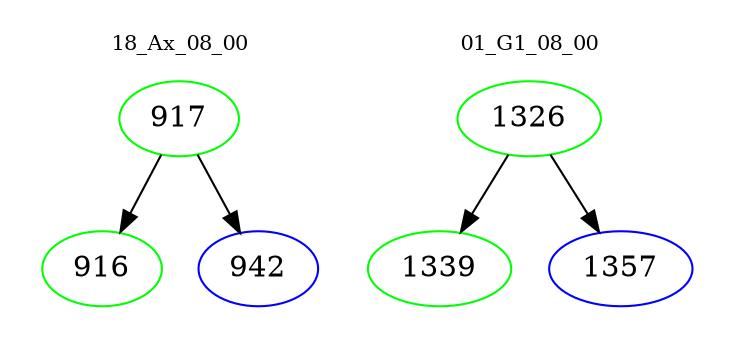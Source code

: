 digraph{
subgraph cluster_0 {
color = white
label = "18_Ax_08_00";
fontsize=10;
T0_917 [label="917", color="green"]
T0_917 -> T0_916 [color="black"]
T0_916 [label="916", color="green"]
T0_917 -> T0_942 [color="black"]
T0_942 [label="942", color="blue"]
}
subgraph cluster_1 {
color = white
label = "01_G1_08_00";
fontsize=10;
T1_1326 [label="1326", color="green"]
T1_1326 -> T1_1339 [color="black"]
T1_1339 [label="1339", color="green"]
T1_1326 -> T1_1357 [color="black"]
T1_1357 [label="1357", color="blue"]
}
}
